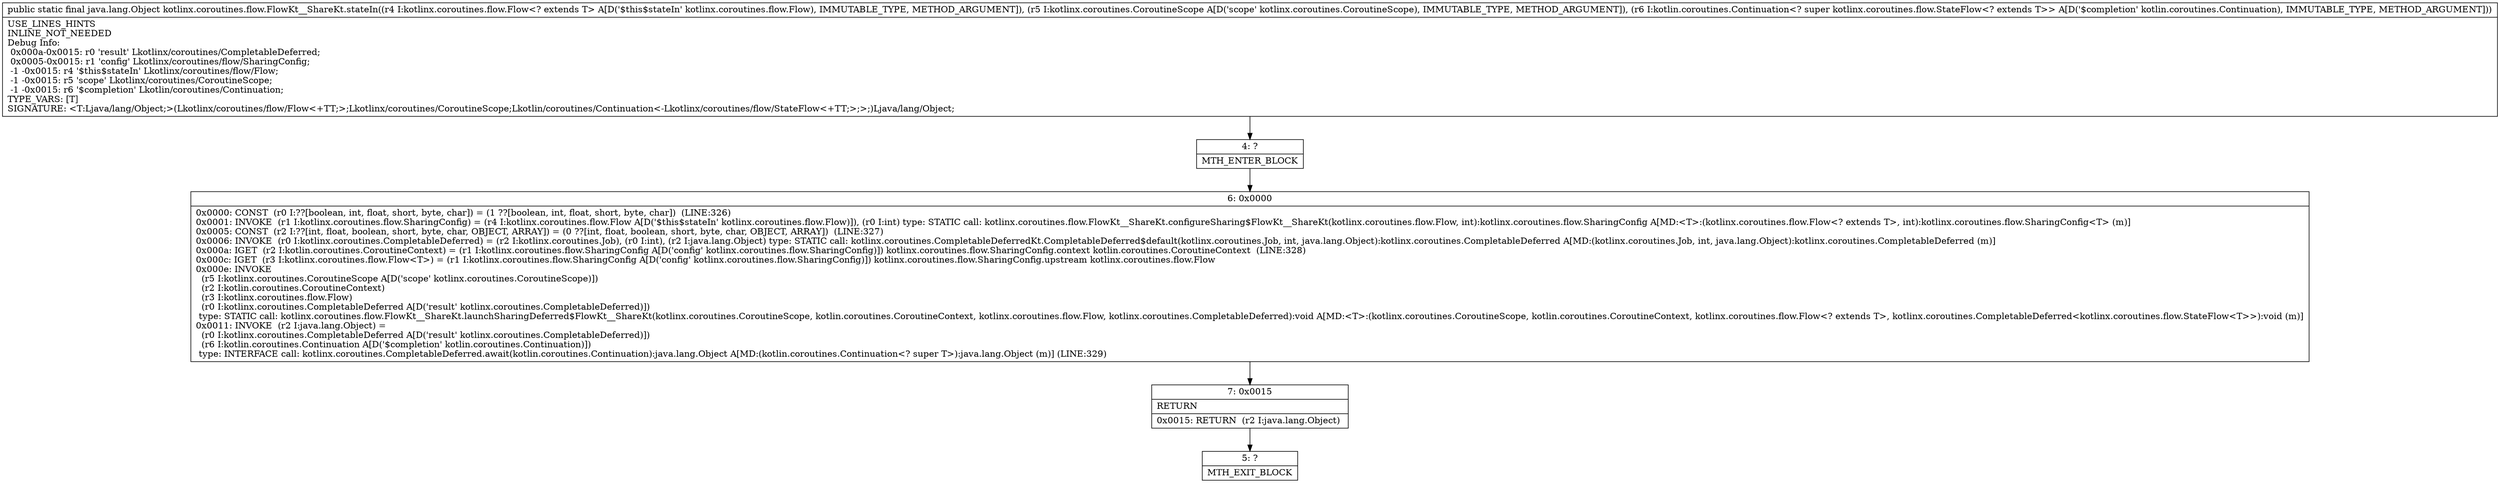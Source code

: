 digraph "CFG forkotlinx.coroutines.flow.FlowKt__ShareKt.stateIn(Lkotlinx\/coroutines\/flow\/Flow;Lkotlinx\/coroutines\/CoroutineScope;Lkotlin\/coroutines\/Continuation;)Ljava\/lang\/Object;" {
Node_4 [shape=record,label="{4\:\ ?|MTH_ENTER_BLOCK\l}"];
Node_6 [shape=record,label="{6\:\ 0x0000|0x0000: CONST  (r0 I:??[boolean, int, float, short, byte, char]) = (1 ??[boolean, int, float, short, byte, char])  (LINE:326)\l0x0001: INVOKE  (r1 I:kotlinx.coroutines.flow.SharingConfig) = (r4 I:kotlinx.coroutines.flow.Flow A[D('$this$stateIn' kotlinx.coroutines.flow.Flow)]), (r0 I:int) type: STATIC call: kotlinx.coroutines.flow.FlowKt__ShareKt.configureSharing$FlowKt__ShareKt(kotlinx.coroutines.flow.Flow, int):kotlinx.coroutines.flow.SharingConfig A[MD:\<T\>:(kotlinx.coroutines.flow.Flow\<? extends T\>, int):kotlinx.coroutines.flow.SharingConfig\<T\> (m)]\l0x0005: CONST  (r2 I:??[int, float, boolean, short, byte, char, OBJECT, ARRAY]) = (0 ??[int, float, boolean, short, byte, char, OBJECT, ARRAY])  (LINE:327)\l0x0006: INVOKE  (r0 I:kotlinx.coroutines.CompletableDeferred) = (r2 I:kotlinx.coroutines.Job), (r0 I:int), (r2 I:java.lang.Object) type: STATIC call: kotlinx.coroutines.CompletableDeferredKt.CompletableDeferred$default(kotlinx.coroutines.Job, int, java.lang.Object):kotlinx.coroutines.CompletableDeferred A[MD:(kotlinx.coroutines.Job, int, java.lang.Object):kotlinx.coroutines.CompletableDeferred (m)]\l0x000a: IGET  (r2 I:kotlin.coroutines.CoroutineContext) = (r1 I:kotlinx.coroutines.flow.SharingConfig A[D('config' kotlinx.coroutines.flow.SharingConfig)]) kotlinx.coroutines.flow.SharingConfig.context kotlin.coroutines.CoroutineContext  (LINE:328)\l0x000c: IGET  (r3 I:kotlinx.coroutines.flow.Flow\<T\>) = (r1 I:kotlinx.coroutines.flow.SharingConfig A[D('config' kotlinx.coroutines.flow.SharingConfig)]) kotlinx.coroutines.flow.SharingConfig.upstream kotlinx.coroutines.flow.Flow \l0x000e: INVOKE  \l  (r5 I:kotlinx.coroutines.CoroutineScope A[D('scope' kotlinx.coroutines.CoroutineScope)])\l  (r2 I:kotlin.coroutines.CoroutineContext)\l  (r3 I:kotlinx.coroutines.flow.Flow)\l  (r0 I:kotlinx.coroutines.CompletableDeferred A[D('result' kotlinx.coroutines.CompletableDeferred)])\l type: STATIC call: kotlinx.coroutines.flow.FlowKt__ShareKt.launchSharingDeferred$FlowKt__ShareKt(kotlinx.coroutines.CoroutineScope, kotlin.coroutines.CoroutineContext, kotlinx.coroutines.flow.Flow, kotlinx.coroutines.CompletableDeferred):void A[MD:\<T\>:(kotlinx.coroutines.CoroutineScope, kotlin.coroutines.CoroutineContext, kotlinx.coroutines.flow.Flow\<? extends T\>, kotlinx.coroutines.CompletableDeferred\<kotlinx.coroutines.flow.StateFlow\<T\>\>):void (m)]\l0x0011: INVOKE  (r2 I:java.lang.Object) = \l  (r0 I:kotlinx.coroutines.CompletableDeferred A[D('result' kotlinx.coroutines.CompletableDeferred)])\l  (r6 I:kotlin.coroutines.Continuation A[D('$completion' kotlin.coroutines.Continuation)])\l type: INTERFACE call: kotlinx.coroutines.CompletableDeferred.await(kotlin.coroutines.Continuation):java.lang.Object A[MD:(kotlin.coroutines.Continuation\<? super T\>):java.lang.Object (m)] (LINE:329)\l}"];
Node_7 [shape=record,label="{7\:\ 0x0015|RETURN\l|0x0015: RETURN  (r2 I:java.lang.Object) \l}"];
Node_5 [shape=record,label="{5\:\ ?|MTH_EXIT_BLOCK\l}"];
MethodNode[shape=record,label="{public static final java.lang.Object kotlinx.coroutines.flow.FlowKt__ShareKt.stateIn((r4 I:kotlinx.coroutines.flow.Flow\<? extends T\> A[D('$this$stateIn' kotlinx.coroutines.flow.Flow), IMMUTABLE_TYPE, METHOD_ARGUMENT]), (r5 I:kotlinx.coroutines.CoroutineScope A[D('scope' kotlinx.coroutines.CoroutineScope), IMMUTABLE_TYPE, METHOD_ARGUMENT]), (r6 I:kotlin.coroutines.Continuation\<? super kotlinx.coroutines.flow.StateFlow\<? extends T\>\> A[D('$completion' kotlin.coroutines.Continuation), IMMUTABLE_TYPE, METHOD_ARGUMENT]))  | USE_LINES_HINTS\lINLINE_NOT_NEEDED\lDebug Info:\l  0x000a\-0x0015: r0 'result' Lkotlinx\/coroutines\/CompletableDeferred;\l  0x0005\-0x0015: r1 'config' Lkotlinx\/coroutines\/flow\/SharingConfig;\l  \-1 \-0x0015: r4 '$this$stateIn' Lkotlinx\/coroutines\/flow\/Flow;\l  \-1 \-0x0015: r5 'scope' Lkotlinx\/coroutines\/CoroutineScope;\l  \-1 \-0x0015: r6 '$completion' Lkotlin\/coroutines\/Continuation;\lTYPE_VARS: [T]\lSIGNATURE: \<T:Ljava\/lang\/Object;\>(Lkotlinx\/coroutines\/flow\/Flow\<+TT;\>;Lkotlinx\/coroutines\/CoroutineScope;Lkotlin\/coroutines\/Continuation\<\-Lkotlinx\/coroutines\/flow\/StateFlow\<+TT;\>;\>;)Ljava\/lang\/Object;\l}"];
MethodNode -> Node_4;Node_4 -> Node_6;
Node_6 -> Node_7;
Node_7 -> Node_5;
}

